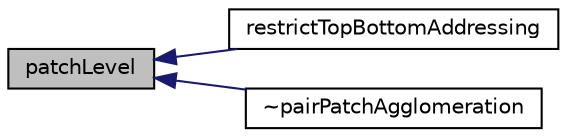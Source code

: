 digraph "patchLevel"
{
  bgcolor="transparent";
  edge [fontname="Helvetica",fontsize="10",labelfontname="Helvetica",labelfontsize="10"];
  node [fontname="Helvetica",fontsize="10",shape=record];
  rankdir="LR";
  Node1 [label="patchLevel",height=0.2,width=0.4,color="black", fillcolor="grey75", style="filled", fontcolor="black"];
  Node1 -> Node2 [dir="back",color="midnightblue",fontsize="10",style="solid",fontname="Helvetica"];
  Node2 [label="restrictTopBottomAddressing",height=0.2,width=0.4,color="black",URL="$a01803.html#a8a9ff0f2fb4ce683dd536cb6467181b3",tooltip="Return restriction from top level to bottom level. "];
  Node1 -> Node3 [dir="back",color="midnightblue",fontsize="10",style="solid",fontname="Helvetica"];
  Node3 [label="~pairPatchAgglomeration",height=0.2,width=0.4,color="black",URL="$a01803.html#a66245cf0833c4d3a5df3b5e36da5d094"];
}
